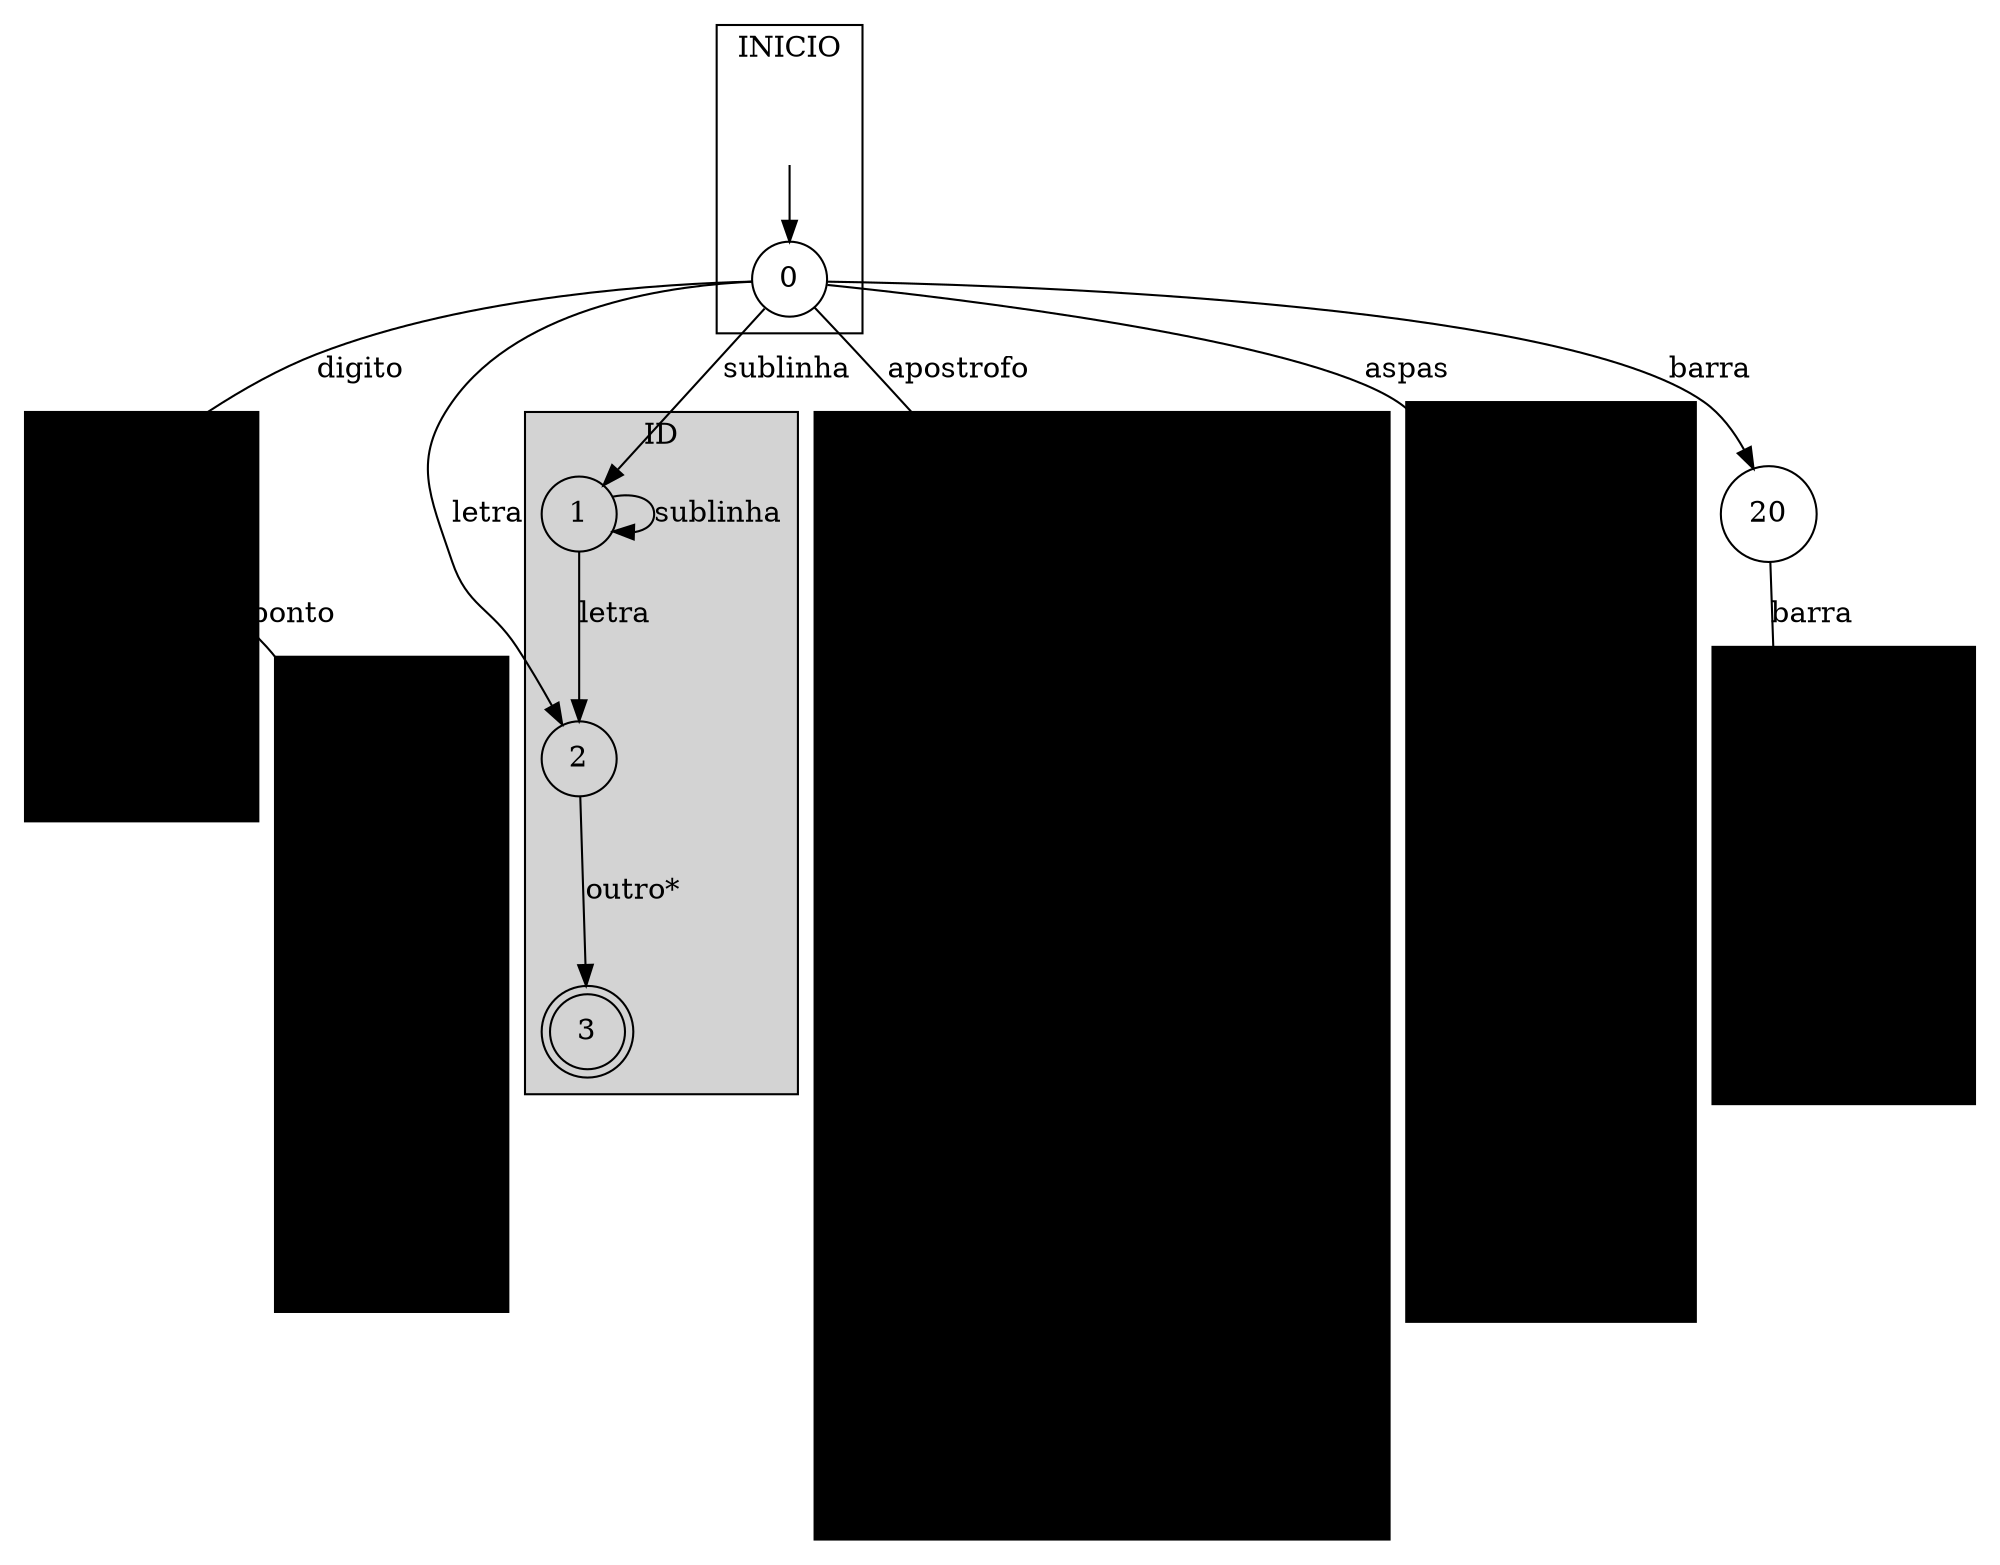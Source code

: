 digraph {
	subgraph cluster_start {
		label=INICIO;

		Inicio [label="", shape=none];
		0 [shape=circle];
		Inicio -> 0;
	}

	subgraph cluster_id {
		label=ID;
		style=filled;

		1 [shape=circle];
		2 [shape=circle];
		3 [shape=doublecircle];

		0 -> 1 [label=sublinha];
		1 -> 1 [label=sublinha];
		0 -> 2 [label=letra];
		1 -> 2 [label=letra];
		2 -> 3 [label="outro*"];
	}

	subgraph cluster_intcon {
		label=INTCON;
		style=filled;
		color="#faf";

		4 [shape=circle];
		5 [shape=doublecircle];

		0 -> 4 [label=digito];
		4 -> 4 [label=digito];
		4 -> 5 [label="outro*"];
	}

	subgraph cluster_realcon {
		label=REALCON;
		style=filled;
		color="#88d";

		6 [shape=circle];
		7 [shape=circle];
		8 [shape=doublecircle];

		4 -> 6 [label=ponto];
		6 -> 7 [label=digito];
		7 -> 7 [label=digito];
		7 -> 8 [label="outro*"];
	}

	subgraph cluster_charcon {
		label=CHARCON;
		style=filled;
		color="#8d8";

		9 [shape=circle];
		10 [shape=circle];
		11 [shape=circle];
		12 [shape=doublecircle];
		13 [shape=circle];
		14 [shape=circle];
		15 [shape=circle];

		0 -> 9 [label=apostrofo];
		9 -> 10 [label=ch];
		9 -> 11 [label=contrabarra];
		10 -> 15 [label=apostrofo];
		15 -> 12 [label="outro*"];
		11 -> 14 [label=n];
		11 -> 15 [label=0];
		14 -> 15 [label=apostrofo];
		13 -> 15 [label=apostrofo];
	}

	subgraph cluster_stringcon {
		label=STRINGCON;
		style=filled;
		color="#d88";

		16 [shape=circle];
		17 [shape=circle];
		18 [shape=doublecircle];
		19 [shape=circle];

		0 -> 16 [label=aspas];
		16 -> 17 [label=aspas];
		16 -> 19 [label=ch];
		17 -> 18 [label="outro*"];
		19 -> 17 [label=aspas];
	}

	20 [shape=circle];
	0 -> 20 [label=barra];
	20 -> 21 [label=barra];

	subgraph cluster_comentario {
		label=COMENTARIO;
		style=filled;
		color="#dd8";

		21 [shape=circle];
		22 [shape=doublecircle];

		21 -> 21 [label="outro*"];
		21 -> 22 [label="\\n"];
	}
}

